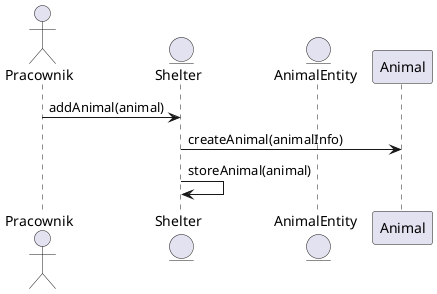 @startuml
actor "Pracownik" as Employee
entity "Shelter" as Shelter
entity "AnimalEntity" as AnimalEntity

Employee -> Shelter : addAnimal(animal)
Shelter -> Animal : createAnimal(animalInfo)

Shelter -> Shelter : storeAnimal(animal)

@enduml
